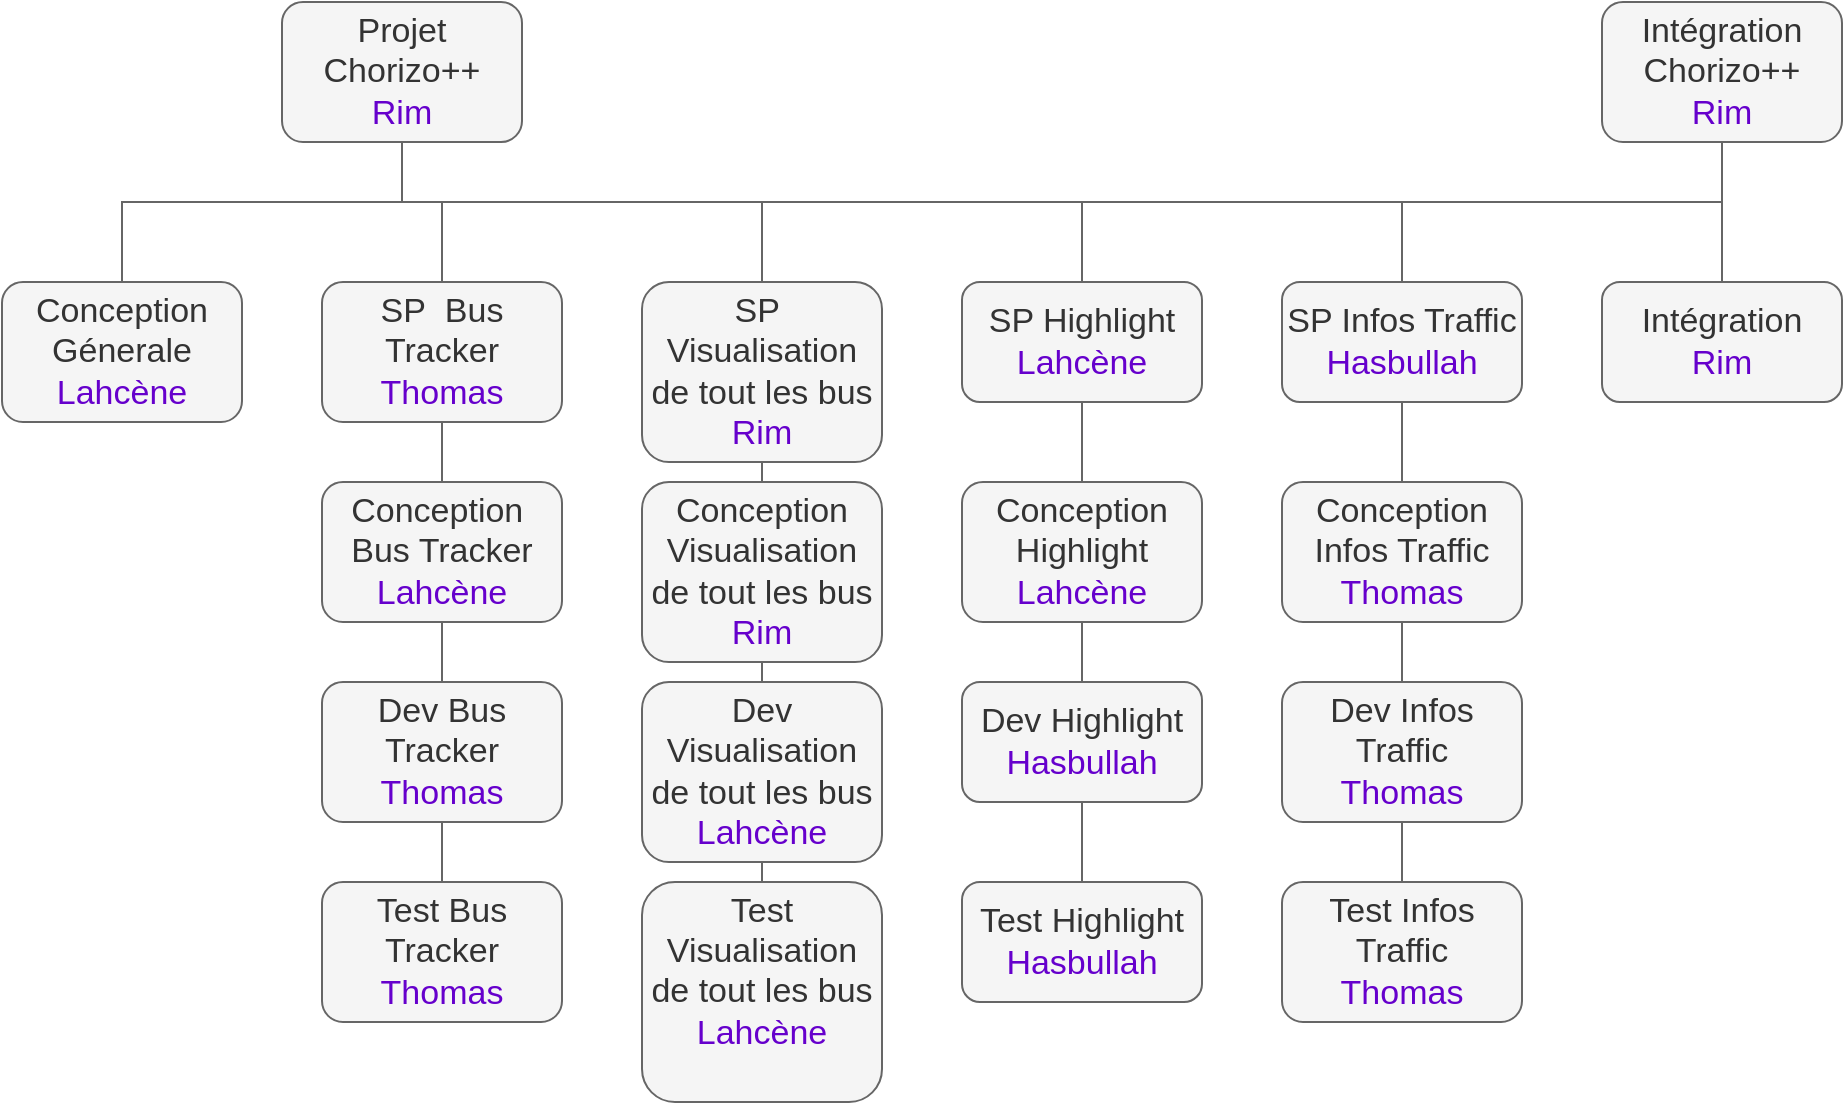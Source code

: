 <mxfile version="17.4.4" type="github">
  <diagram id="E7QA8y4zll22x5wwBxDQ" name="Page-1">
    <mxGraphModel dx="1422" dy="762" grid="1" gridSize="10" guides="1" tooltips="1" connect="1" arrows="1" fold="1" page="1" pageScale="1" pageWidth="850" pageHeight="1100" math="0" shadow="0">
      <root>
        <mxCell id="0" />
        <mxCell id="1" parent="0" />
        <mxCell id="5bXxZJFlXTmMgWdF0PHa-1" value="&lt;div&gt;&lt;font style=&quot;font-size: 17px&quot;&gt;Conception Génerale&lt;/font&gt;&lt;/div&gt;&lt;div&gt;&lt;font style=&quot;font-size: 17px&quot;&gt;&lt;font color=&quot;#6600CC&quot;&gt;Lahcène&lt;/font&gt;&lt;br&gt;&lt;/font&gt;&lt;/div&gt;" style="rounded=1;whiteSpace=wrap;html=1;fillColor=#f5f5f5;fontColor=#333333;strokeColor=#666666;" parent="1" vertex="1">
          <mxGeometry x="40" y="180" width="120" height="70" as="geometry" />
        </mxCell>
        <mxCell id="5bXxZJFlXTmMgWdF0PHa-2" value="&lt;div&gt;&lt;span style=&quot;font-size: 17px&quot;&gt;Projet Chorizo++&lt;/span&gt;&lt;/div&gt;&lt;div&gt;&lt;span style=&quot;font-size: 17px&quot;&gt;&lt;font color=&quot;#6600CC&quot;&gt;Rim&lt;/font&gt;&lt;br&gt;&lt;/span&gt;&lt;/div&gt;" style="rounded=1;whiteSpace=wrap;html=1;fillColor=#f5f5f5;fontColor=#333333;strokeColor=#666666;" parent="1" vertex="1">
          <mxGeometry x="180" y="40" width="120" height="70" as="geometry" />
        </mxCell>
        <mxCell id="5bXxZJFlXTmMgWdF0PHa-3" value="&lt;div&gt;&lt;span style=&quot;font-size: 17px&quot;&gt;SP&amp;nbsp; Bus Tracker&lt;/span&gt;&lt;/div&gt;&lt;div&gt;&lt;span style=&quot;font-size: 17px&quot;&gt;&lt;font color=&quot;#6600CC&quot;&gt;Thomas&lt;/font&gt;&lt;br&gt;&lt;/span&gt;&lt;/div&gt;" style="rounded=1;whiteSpace=wrap;html=1;fillColor=#f5f5f5;fontColor=#333333;strokeColor=#666666;" parent="1" vertex="1">
          <mxGeometry x="200" y="180" width="120" height="70" as="geometry" />
        </mxCell>
        <mxCell id="5bXxZJFlXTmMgWdF0PHa-4" value="&lt;div&gt;&lt;span style=&quot;font-size: 17px&quot;&gt;SP&amp;nbsp; Visualisation de tout les bus&lt;/span&gt;&lt;/div&gt;&lt;div&gt;&lt;span style=&quot;font-size: 17px&quot;&gt;&lt;font color=&quot;#6600CC&quot;&gt;Rim&lt;/font&gt;&lt;br&gt;&lt;/span&gt;&lt;/div&gt;" style="rounded=1;whiteSpace=wrap;html=1;fillColor=#f5f5f5;fontColor=#333333;strokeColor=#666666;" parent="1" vertex="1">
          <mxGeometry x="360" y="180" width="120" height="90" as="geometry" />
        </mxCell>
        <mxCell id="5bXxZJFlXTmMgWdF0PHa-5" value="&lt;div&gt;&lt;span style=&quot;font-size: 17px&quot;&gt;SP Highlight&lt;/span&gt;&lt;/div&gt;&lt;div&gt;&lt;span style=&quot;font-size: 17px&quot;&gt;&lt;font color=&quot;#6600CC&quot;&gt;Lahcène&lt;/font&gt;&lt;br&gt;&lt;/span&gt;&lt;/div&gt;" style="rounded=1;whiteSpace=wrap;html=1;fillColor=#f5f5f5;fontColor=#333333;strokeColor=#666666;" parent="1" vertex="1">
          <mxGeometry x="520" y="180" width="120" height="60" as="geometry" />
        </mxCell>
        <mxCell id="5bXxZJFlXTmMgWdF0PHa-6" value="&lt;div&gt;&lt;span style=&quot;font-size: 17px&quot;&gt;SP Infos Traffic&lt;/span&gt;&lt;/div&gt;&lt;div&gt;&lt;span style=&quot;font-size: 17px&quot;&gt;&lt;font color=&quot;#6600CC&quot;&gt;Hasbullah&lt;/font&gt;&lt;br&gt;&lt;/span&gt;&lt;/div&gt;" style="rounded=1;whiteSpace=wrap;html=1;fillColor=#f5f5f5;fontColor=#333333;strokeColor=#666666;" parent="1" vertex="1">
          <mxGeometry x="680" y="180" width="120" height="60" as="geometry" />
        </mxCell>
        <mxCell id="5bXxZJFlXTmMgWdF0PHa-7" value="&lt;div&gt;&lt;span style=&quot;font-size: 17px&quot;&gt;Intégration&lt;/span&gt;&lt;/div&gt;&lt;div&gt;&lt;span style=&quot;font-size: 17px&quot;&gt;&lt;font color=&quot;#6600CC&quot;&gt;Rim&lt;/font&gt;&lt;br&gt;&lt;/span&gt;&lt;/div&gt;" style="rounded=1;whiteSpace=wrap;html=1;fillColor=#f5f5f5;fontColor=#333333;strokeColor=#666666;" parent="1" vertex="1">
          <mxGeometry x="840" y="180" width="120" height="60" as="geometry" />
        </mxCell>
        <mxCell id="5bXxZJFlXTmMgWdF0PHa-8" value="&lt;div&gt;&lt;span style=&quot;font-size: 17px&quot;&gt;Intégration Chorizo++&lt;/span&gt;&lt;/div&gt;&lt;div&gt;&lt;span style=&quot;font-size: 17px&quot;&gt;&lt;font color=&quot;#6600CC&quot;&gt;Rim&lt;/font&gt;&lt;br&gt;&lt;/span&gt;&lt;/div&gt;" style="rounded=1;whiteSpace=wrap;html=1;fillColor=#f5f5f5;fontColor=#333333;strokeColor=#666666;" parent="1" vertex="1">
          <mxGeometry x="840" y="40" width="120" height="70" as="geometry" />
        </mxCell>
        <mxCell id="5bXxZJFlXTmMgWdF0PHa-9" value="" style="endArrow=none;html=1;rounded=0;fontSize=17;entryX=0.5;entryY=1;entryDx=0;entryDy=0;exitX=0.5;exitY=0;exitDx=0;exitDy=0;fillColor=#f5f5f5;strokeColor=#666666;" parent="1" source="5bXxZJFlXTmMgWdF0PHa-7" target="5bXxZJFlXTmMgWdF0PHa-8" edge="1">
          <mxGeometry width="50" height="50" relative="1" as="geometry">
            <mxPoint x="390" y="420" as="sourcePoint" />
            <mxPoint x="440" y="370" as="targetPoint" />
          </mxGeometry>
        </mxCell>
        <mxCell id="5bXxZJFlXTmMgWdF0PHa-10" value="" style="endArrow=none;html=1;rounded=0;fontSize=17;entryX=0.5;entryY=0;entryDx=0;entryDy=0;exitX=0.5;exitY=1;exitDx=0;exitDy=0;fillColor=#f5f5f5;strokeColor=#666666;" parent="1" source="5bXxZJFlXTmMgWdF0PHa-2" target="5bXxZJFlXTmMgWdF0PHa-1" edge="1">
          <mxGeometry width="50" height="50" relative="1" as="geometry">
            <mxPoint x="390" y="420" as="sourcePoint" />
            <mxPoint x="440" y="370" as="targetPoint" />
            <Array as="points">
              <mxPoint x="240" y="140" />
              <mxPoint x="100" y="140" />
            </Array>
          </mxGeometry>
        </mxCell>
        <mxCell id="5bXxZJFlXTmMgWdF0PHa-11" value="" style="endArrow=none;html=1;rounded=0;fontSize=17;exitX=0.5;exitY=0;exitDx=0;exitDy=0;entryX=0.5;entryY=1;entryDx=0;entryDy=0;fillColor=#f5f5f5;strokeColor=#666666;" parent="1" source="5bXxZJFlXTmMgWdF0PHa-3" target="5bXxZJFlXTmMgWdF0PHa-2" edge="1">
          <mxGeometry width="50" height="50" relative="1" as="geometry">
            <mxPoint x="290" y="160" as="sourcePoint" />
            <mxPoint x="340" y="110" as="targetPoint" />
            <Array as="points">
              <mxPoint x="260" y="140" />
              <mxPoint x="240" y="140" />
            </Array>
          </mxGeometry>
        </mxCell>
        <mxCell id="5bXxZJFlXTmMgWdF0PHa-12" value="" style="endArrow=none;html=1;rounded=0;fontSize=17;exitX=0.5;exitY=0;exitDx=0;exitDy=0;entryX=0.5;entryY=1;entryDx=0;entryDy=0;fillColor=#f5f5f5;strokeColor=#666666;" parent="1" source="5bXxZJFlXTmMgWdF0PHa-4" target="5bXxZJFlXTmMgWdF0PHa-2" edge="1">
          <mxGeometry width="50" height="50" relative="1" as="geometry">
            <mxPoint x="390" y="420" as="sourcePoint" />
            <mxPoint x="440" y="370" as="targetPoint" />
            <Array as="points">
              <mxPoint x="420" y="140" />
              <mxPoint x="240" y="140" />
            </Array>
          </mxGeometry>
        </mxCell>
        <mxCell id="5bXxZJFlXTmMgWdF0PHa-13" value="" style="endArrow=none;html=1;rounded=0;fontSize=17;exitX=0.5;exitY=0;exitDx=0;exitDy=0;entryX=0.5;entryY=1;entryDx=0;entryDy=0;fillColor=#f5f5f5;strokeColor=#666666;" parent="1" source="5bXxZJFlXTmMgWdF0PHa-5" target="5bXxZJFlXTmMgWdF0PHa-2" edge="1">
          <mxGeometry width="50" height="50" relative="1" as="geometry">
            <mxPoint x="390" y="420" as="sourcePoint" />
            <mxPoint x="440" y="370" as="targetPoint" />
            <Array as="points">
              <mxPoint x="580" y="140" />
              <mxPoint x="240" y="140" />
            </Array>
          </mxGeometry>
        </mxCell>
        <mxCell id="5bXxZJFlXTmMgWdF0PHa-14" value="" style="endArrow=none;html=1;rounded=0;fontSize=17;exitX=0.5;exitY=0;exitDx=0;exitDy=0;entryX=0.5;entryY=1;entryDx=0;entryDy=0;fillColor=#f5f5f5;strokeColor=#666666;" parent="1" source="5bXxZJFlXTmMgWdF0PHa-6" target="5bXxZJFlXTmMgWdF0PHa-2" edge="1">
          <mxGeometry width="50" height="50" relative="1" as="geometry">
            <mxPoint x="390" y="420" as="sourcePoint" />
            <mxPoint x="440" y="370" as="targetPoint" />
            <Array as="points">
              <mxPoint x="740" y="140" />
              <mxPoint x="240" y="140" />
            </Array>
          </mxGeometry>
        </mxCell>
        <mxCell id="5bXxZJFlXTmMgWdF0PHa-15" value="" style="endArrow=none;html=1;rounded=0;fontSize=17;exitX=0.5;exitY=0;exitDx=0;exitDy=0;entryX=0.5;entryY=1;entryDx=0;entryDy=0;fillColor=#f5f5f5;strokeColor=#666666;" parent="1" source="5bXxZJFlXTmMgWdF0PHa-7" target="5bXxZJFlXTmMgWdF0PHa-2" edge="1">
          <mxGeometry width="50" height="50" relative="1" as="geometry">
            <mxPoint x="390" y="420" as="sourcePoint" />
            <mxPoint x="440" y="370" as="targetPoint" />
            <Array as="points">
              <mxPoint x="900" y="140" />
              <mxPoint x="240" y="140" />
            </Array>
          </mxGeometry>
        </mxCell>
        <mxCell id="5bXxZJFlXTmMgWdF0PHa-16" value="&lt;div&gt;&lt;span style=&quot;font-size: 17px&quot;&gt;Conception&amp;nbsp; Bus Tracker&lt;/span&gt;&lt;/div&gt;&lt;div&gt;&lt;span style=&quot;font-size: 17px&quot;&gt;&lt;font color=&quot;#6600CC&quot;&gt;Lahcène&lt;/font&gt;&lt;br&gt;&lt;/span&gt;&lt;/div&gt;" style="rounded=1;whiteSpace=wrap;html=1;fillColor=#f5f5f5;fontColor=#333333;strokeColor=#666666;" parent="1" vertex="1">
          <mxGeometry x="200" y="280" width="120" height="70" as="geometry" />
        </mxCell>
        <mxCell id="5bXxZJFlXTmMgWdF0PHa-17" value="&lt;div&gt;&lt;span style=&quot;font-size: 17px&quot;&gt;Dev Bus Tracker&lt;/span&gt;&lt;/div&gt;&lt;div&gt;&lt;span style=&quot;font-size: 17px&quot;&gt;&lt;font color=&quot;#6600CC&quot;&gt;Thomas&lt;/font&gt;&lt;br&gt;&lt;/span&gt;&lt;/div&gt;" style="rounded=1;whiteSpace=wrap;html=1;fillColor=#f5f5f5;fontColor=#333333;strokeColor=#666666;" parent="1" vertex="1">
          <mxGeometry x="200" y="380" width="120" height="70" as="geometry" />
        </mxCell>
        <mxCell id="5bXxZJFlXTmMgWdF0PHa-18" value="&lt;div&gt;&lt;span style=&quot;font-size: 17px&quot;&gt;Test Bus Tracker&lt;/span&gt;&lt;/div&gt;&lt;div&gt;&lt;span style=&quot;font-size: 17px&quot;&gt;&lt;font color=&quot;#6600CC&quot;&gt;Thomas&lt;/font&gt;&lt;br&gt;&lt;/span&gt;&lt;/div&gt;" style="rounded=1;whiteSpace=wrap;html=1;fillColor=#f5f5f5;fontColor=#333333;strokeColor=#666666;" parent="1" vertex="1">
          <mxGeometry x="200" y="480" width="120" height="70" as="geometry" />
        </mxCell>
        <mxCell id="5bXxZJFlXTmMgWdF0PHa-19" value="&lt;div&gt;&lt;span style=&quot;font-size: 17px&quot;&gt;Conception Visualisation de tout les bus&lt;/span&gt;&lt;/div&gt;&lt;div&gt;&lt;span style=&quot;font-size: 17px&quot;&gt;&lt;font color=&quot;#6600CC&quot;&gt;Rim&lt;/font&gt;&lt;br&gt;&lt;/span&gt;&lt;/div&gt;" style="rounded=1;whiteSpace=wrap;html=1;fillColor=#f5f5f5;fontColor=#333333;strokeColor=#666666;" parent="1" vertex="1">
          <mxGeometry x="360" y="280" width="120" height="90" as="geometry" />
        </mxCell>
        <mxCell id="5bXxZJFlXTmMgWdF0PHa-20" value="&lt;div&gt;&lt;span style=&quot;font-size: 17px&quot;&gt;Dev Visualisation de tout les bus&lt;/span&gt;&lt;/div&gt;&lt;div&gt;&lt;span style=&quot;font-size: 17px&quot;&gt;&lt;font color=&quot;#6600CC&quot;&gt;Lahcène&lt;/font&gt;&lt;br&gt;&lt;/span&gt;&lt;/div&gt;" style="rounded=1;whiteSpace=wrap;html=1;fillColor=#f5f5f5;fontColor=#333333;strokeColor=#666666;" parent="1" vertex="1">
          <mxGeometry x="360" y="380" width="120" height="90" as="geometry" />
        </mxCell>
        <mxCell id="5bXxZJFlXTmMgWdF0PHa-21" value="&lt;div&gt;&lt;span style=&quot;font-size: 17px&quot;&gt;Test Visualisation de tout les bus&lt;/span&gt;&lt;/div&gt;&lt;div&gt;&lt;span style=&quot;font-size: 17px&quot;&gt;&lt;font color=&quot;#6600CC&quot;&gt;Lahcène&lt;/font&gt;&lt;br&gt;&lt;/span&gt;&lt;/div&gt;&lt;div&gt;&lt;span style=&quot;font-size: 17px&quot;&gt;&lt;br&gt;&lt;/span&gt;&lt;/div&gt;" style="rounded=1;whiteSpace=wrap;html=1;fillColor=#f5f5f5;fontColor=#333333;strokeColor=#666666;" parent="1" vertex="1">
          <mxGeometry x="360" y="480" width="120" height="110" as="geometry" />
        </mxCell>
        <mxCell id="5bXxZJFlXTmMgWdF0PHa-22" value="&lt;div&gt;&lt;span style=&quot;font-size: 17px&quot;&gt;Conception Highlight&lt;/span&gt;&lt;/div&gt;&lt;div&gt;&lt;span style=&quot;font-size: 17px&quot;&gt;&lt;font color=&quot;#6600CC&quot;&gt;Lahcène&lt;/font&gt;&lt;br&gt;&lt;/span&gt;&lt;/div&gt;" style="rounded=1;whiteSpace=wrap;html=1;fillColor=#f5f5f5;fontColor=#333333;strokeColor=#666666;" parent="1" vertex="1">
          <mxGeometry x="520" y="280" width="120" height="70" as="geometry" />
        </mxCell>
        <mxCell id="5bXxZJFlXTmMgWdF0PHa-23" value="&lt;div&gt;&lt;span style=&quot;font-size: 17px&quot;&gt;Dev Highlight&lt;/span&gt;&lt;/div&gt;&lt;div&gt;&lt;font color=&quot;#6600cc&quot;&gt;&lt;span style=&quot;font-size: 17px&quot;&gt;Hasbullah&lt;/span&gt;&lt;/font&gt;&lt;/div&gt;" style="rounded=1;whiteSpace=wrap;html=1;fillColor=#f5f5f5;fontColor=#333333;strokeColor=#666666;" parent="1" vertex="1">
          <mxGeometry x="520" y="380" width="120" height="60" as="geometry" />
        </mxCell>
        <mxCell id="5bXxZJFlXTmMgWdF0PHa-24" value="&lt;div&gt;&lt;span style=&quot;font-size: 17px&quot;&gt;Test Highlight&lt;/span&gt;&lt;/div&gt;&lt;div&gt;&lt;span style=&quot;font-size: 17px&quot;&gt;&lt;font color=&quot;#6600cc&quot;&gt;Hasbullah&lt;/font&gt;&lt;/span&gt;&lt;/div&gt;" style="rounded=1;whiteSpace=wrap;html=1;fillColor=#f5f5f5;fontColor=#333333;strokeColor=#666666;" parent="1" vertex="1">
          <mxGeometry x="520" y="480" width="120" height="60" as="geometry" />
        </mxCell>
        <mxCell id="5bXxZJFlXTmMgWdF0PHa-25" value="&lt;div&gt;&lt;span style=&quot;font-size: 17px&quot;&gt;Conception Infos Traffic&lt;/span&gt;&lt;/div&gt;&lt;div&gt;&lt;span style=&quot;font-size: 17px&quot;&gt;&lt;font color=&quot;#6600CC&quot;&gt;Thomas&lt;/font&gt;&lt;br&gt;&lt;/span&gt;&lt;/div&gt;" style="rounded=1;whiteSpace=wrap;html=1;fillColor=#f5f5f5;fontColor=#333333;strokeColor=#666666;" parent="1" vertex="1">
          <mxGeometry x="680" y="280" width="120" height="70" as="geometry" />
        </mxCell>
        <mxCell id="5bXxZJFlXTmMgWdF0PHa-26" value="&lt;div&gt;&lt;span style=&quot;font-size: 17px&quot;&gt;Dev Infos Traffic&lt;/span&gt;&lt;/div&gt;&lt;div&gt;&lt;span style=&quot;font-size: 17px&quot;&gt;&lt;font color=&quot;#6600CC&quot;&gt;Thomas&lt;/font&gt;&lt;br&gt;&lt;/span&gt;&lt;/div&gt;" style="rounded=1;whiteSpace=wrap;html=1;fillColor=#f5f5f5;fontColor=#333333;strokeColor=#666666;" parent="1" vertex="1">
          <mxGeometry x="680" y="380" width="120" height="70" as="geometry" />
        </mxCell>
        <mxCell id="5bXxZJFlXTmMgWdF0PHa-27" value="&lt;div&gt;&lt;span style=&quot;font-size: 17px&quot;&gt;Test Infos Traffic&lt;/span&gt;&lt;/div&gt;&lt;div&gt;&lt;span style=&quot;font-size: 17px&quot;&gt;&lt;font color=&quot;#6600CC&quot;&gt;Thomas&lt;/font&gt;&lt;br&gt;&lt;/span&gt;&lt;/div&gt;" style="rounded=1;whiteSpace=wrap;html=1;fillColor=#f5f5f5;fontColor=#333333;strokeColor=#666666;" parent="1" vertex="1">
          <mxGeometry x="680" y="480" width="120" height="70" as="geometry" />
        </mxCell>
        <mxCell id="5bXxZJFlXTmMgWdF0PHa-28" value="" style="endArrow=none;html=1;rounded=0;fontSize=17;exitX=0.5;exitY=1;exitDx=0;exitDy=0;entryX=0.5;entryY=0;entryDx=0;entryDy=0;fillColor=#f5f5f5;strokeColor=#666666;" parent="1" source="5bXxZJFlXTmMgWdF0PHa-3" target="5bXxZJFlXTmMgWdF0PHa-16" edge="1">
          <mxGeometry width="50" height="50" relative="1" as="geometry">
            <mxPoint x="390" y="420" as="sourcePoint" />
            <mxPoint x="440" y="370" as="targetPoint" />
          </mxGeometry>
        </mxCell>
        <mxCell id="5bXxZJFlXTmMgWdF0PHa-29" value="" style="endArrow=none;html=1;rounded=0;fontSize=17;exitX=0.5;exitY=1;exitDx=0;exitDy=0;entryX=0.5;entryY=0;entryDx=0;entryDy=0;fillColor=#f5f5f5;strokeColor=#666666;" parent="1" source="5bXxZJFlXTmMgWdF0PHa-16" target="5bXxZJFlXTmMgWdF0PHa-17" edge="1">
          <mxGeometry width="50" height="50" relative="1" as="geometry">
            <mxPoint x="390" y="420" as="sourcePoint" />
            <mxPoint x="440" y="370" as="targetPoint" />
          </mxGeometry>
        </mxCell>
        <mxCell id="5bXxZJFlXTmMgWdF0PHa-30" value="" style="endArrow=none;html=1;rounded=0;fontSize=17;exitX=0.5;exitY=1;exitDx=0;exitDy=0;entryX=0.5;entryY=0;entryDx=0;entryDy=0;fillColor=#f5f5f5;strokeColor=#666666;" parent="1" source="5bXxZJFlXTmMgWdF0PHa-17" target="5bXxZJFlXTmMgWdF0PHa-18" edge="1">
          <mxGeometry width="50" height="50" relative="1" as="geometry">
            <mxPoint x="390" y="420" as="sourcePoint" />
            <mxPoint x="440" y="370" as="targetPoint" />
          </mxGeometry>
        </mxCell>
        <mxCell id="5bXxZJFlXTmMgWdF0PHa-31" value="" style="endArrow=none;html=1;rounded=0;fontSize=17;exitX=0.5;exitY=1;exitDx=0;exitDy=0;entryX=0.5;entryY=0;entryDx=0;entryDy=0;fillColor=#f5f5f5;strokeColor=#666666;" parent="1" source="5bXxZJFlXTmMgWdF0PHa-4" target="5bXxZJFlXTmMgWdF0PHa-19" edge="1">
          <mxGeometry width="50" height="50" relative="1" as="geometry">
            <mxPoint x="284" y="250" as="sourcePoint" />
            <mxPoint x="284" y="290" as="targetPoint" />
          </mxGeometry>
        </mxCell>
        <mxCell id="5bXxZJFlXTmMgWdF0PHa-32" value="" style="endArrow=none;html=1;rounded=0;fontSize=17;exitX=0.5;exitY=1;exitDx=0;exitDy=0;entryX=0.5;entryY=0;entryDx=0;entryDy=0;fillColor=#f5f5f5;strokeColor=#666666;" parent="1" source="5bXxZJFlXTmMgWdF0PHa-19" target="5bXxZJFlXTmMgWdF0PHa-20" edge="1">
          <mxGeometry width="50" height="50" relative="1" as="geometry">
            <mxPoint x="284" y="350" as="sourcePoint" />
            <mxPoint x="284" y="390" as="targetPoint" />
          </mxGeometry>
        </mxCell>
        <mxCell id="5bXxZJFlXTmMgWdF0PHa-33" value="" style="endArrow=none;html=1;rounded=0;fontSize=17;exitX=0.5;exitY=1;exitDx=0;exitDy=0;entryX=0.5;entryY=0;entryDx=0;entryDy=0;fillColor=#f5f5f5;strokeColor=#666666;" parent="1" source="5bXxZJFlXTmMgWdF0PHa-20" target="5bXxZJFlXTmMgWdF0PHa-21" edge="1">
          <mxGeometry width="50" height="50" relative="1" as="geometry">
            <mxPoint x="284" y="450" as="sourcePoint" />
            <mxPoint x="284" y="490" as="targetPoint" />
          </mxGeometry>
        </mxCell>
        <mxCell id="5bXxZJFlXTmMgWdF0PHa-34" value="" style="endArrow=none;html=1;rounded=0;fontSize=17;exitX=0.5;exitY=1;exitDx=0;exitDy=0;entryX=0.5;entryY=0;entryDx=0;entryDy=0;fillColor=#f5f5f5;strokeColor=#666666;" parent="1" source="5bXxZJFlXTmMgWdF0PHa-5" target="5bXxZJFlXTmMgWdF0PHa-22" edge="1">
          <mxGeometry width="50" height="50" relative="1" as="geometry">
            <mxPoint x="280" y="260" as="sourcePoint" />
            <mxPoint x="280" y="300" as="targetPoint" />
          </mxGeometry>
        </mxCell>
        <mxCell id="5bXxZJFlXTmMgWdF0PHa-35" value="" style="endArrow=none;html=1;rounded=0;fontSize=17;exitX=0.5;exitY=1;exitDx=0;exitDy=0;entryX=0.5;entryY=0;entryDx=0;entryDy=0;fillColor=#f5f5f5;strokeColor=#666666;" parent="1" source="5bXxZJFlXTmMgWdF0PHa-22" target="5bXxZJFlXTmMgWdF0PHa-23" edge="1">
          <mxGeometry width="50" height="50" relative="1" as="geometry">
            <mxPoint x="280" y="360" as="sourcePoint" />
            <mxPoint x="280" y="400" as="targetPoint" />
          </mxGeometry>
        </mxCell>
        <mxCell id="5bXxZJFlXTmMgWdF0PHa-36" value="" style="endArrow=none;html=1;rounded=0;fontSize=17;exitX=0.5;exitY=1;exitDx=0;exitDy=0;entryX=0.5;entryY=0;entryDx=0;entryDy=0;fillColor=#f5f5f5;strokeColor=#666666;" parent="1" source="5bXxZJFlXTmMgWdF0PHa-23" target="5bXxZJFlXTmMgWdF0PHa-24" edge="1">
          <mxGeometry width="50" height="50" relative="1" as="geometry">
            <mxPoint x="280" y="460" as="sourcePoint" />
            <mxPoint x="280" y="500" as="targetPoint" />
          </mxGeometry>
        </mxCell>
        <mxCell id="5bXxZJFlXTmMgWdF0PHa-37" value="" style="endArrow=none;html=1;rounded=0;fontSize=17;exitX=0.5;exitY=1;exitDx=0;exitDy=0;entryX=0.5;entryY=0;entryDx=0;entryDy=0;fillColor=#f5f5f5;strokeColor=#666666;" parent="1" source="5bXxZJFlXTmMgWdF0PHa-6" target="5bXxZJFlXTmMgWdF0PHa-25" edge="1">
          <mxGeometry width="50" height="50" relative="1" as="geometry">
            <mxPoint x="590" y="250" as="sourcePoint" />
            <mxPoint x="590" y="290" as="targetPoint" />
          </mxGeometry>
        </mxCell>
        <mxCell id="5bXxZJFlXTmMgWdF0PHa-38" value="" style="endArrow=none;html=1;rounded=0;fontSize=17;exitX=0.5;exitY=1;exitDx=0;exitDy=0;entryX=0.5;entryY=0;entryDx=0;entryDy=0;fillColor=#f5f5f5;strokeColor=#666666;" parent="1" source="5bXxZJFlXTmMgWdF0PHa-25" target="5bXxZJFlXTmMgWdF0PHa-26" edge="1">
          <mxGeometry width="50" height="50" relative="1" as="geometry">
            <mxPoint x="590" y="350" as="sourcePoint" />
            <mxPoint x="590" y="390" as="targetPoint" />
          </mxGeometry>
        </mxCell>
        <mxCell id="5bXxZJFlXTmMgWdF0PHa-39" value="" style="endArrow=none;html=1;rounded=0;fontSize=17;exitX=0.5;exitY=1;exitDx=0;exitDy=0;entryX=0.5;entryY=0;entryDx=0;entryDy=0;fillColor=#f5f5f5;strokeColor=#666666;" parent="1" source="5bXxZJFlXTmMgWdF0PHa-26" target="5bXxZJFlXTmMgWdF0PHa-27" edge="1">
          <mxGeometry width="50" height="50" relative="1" as="geometry">
            <mxPoint x="590" y="450" as="sourcePoint" />
            <mxPoint x="590" y="490" as="targetPoint" />
          </mxGeometry>
        </mxCell>
      </root>
    </mxGraphModel>
  </diagram>
</mxfile>
